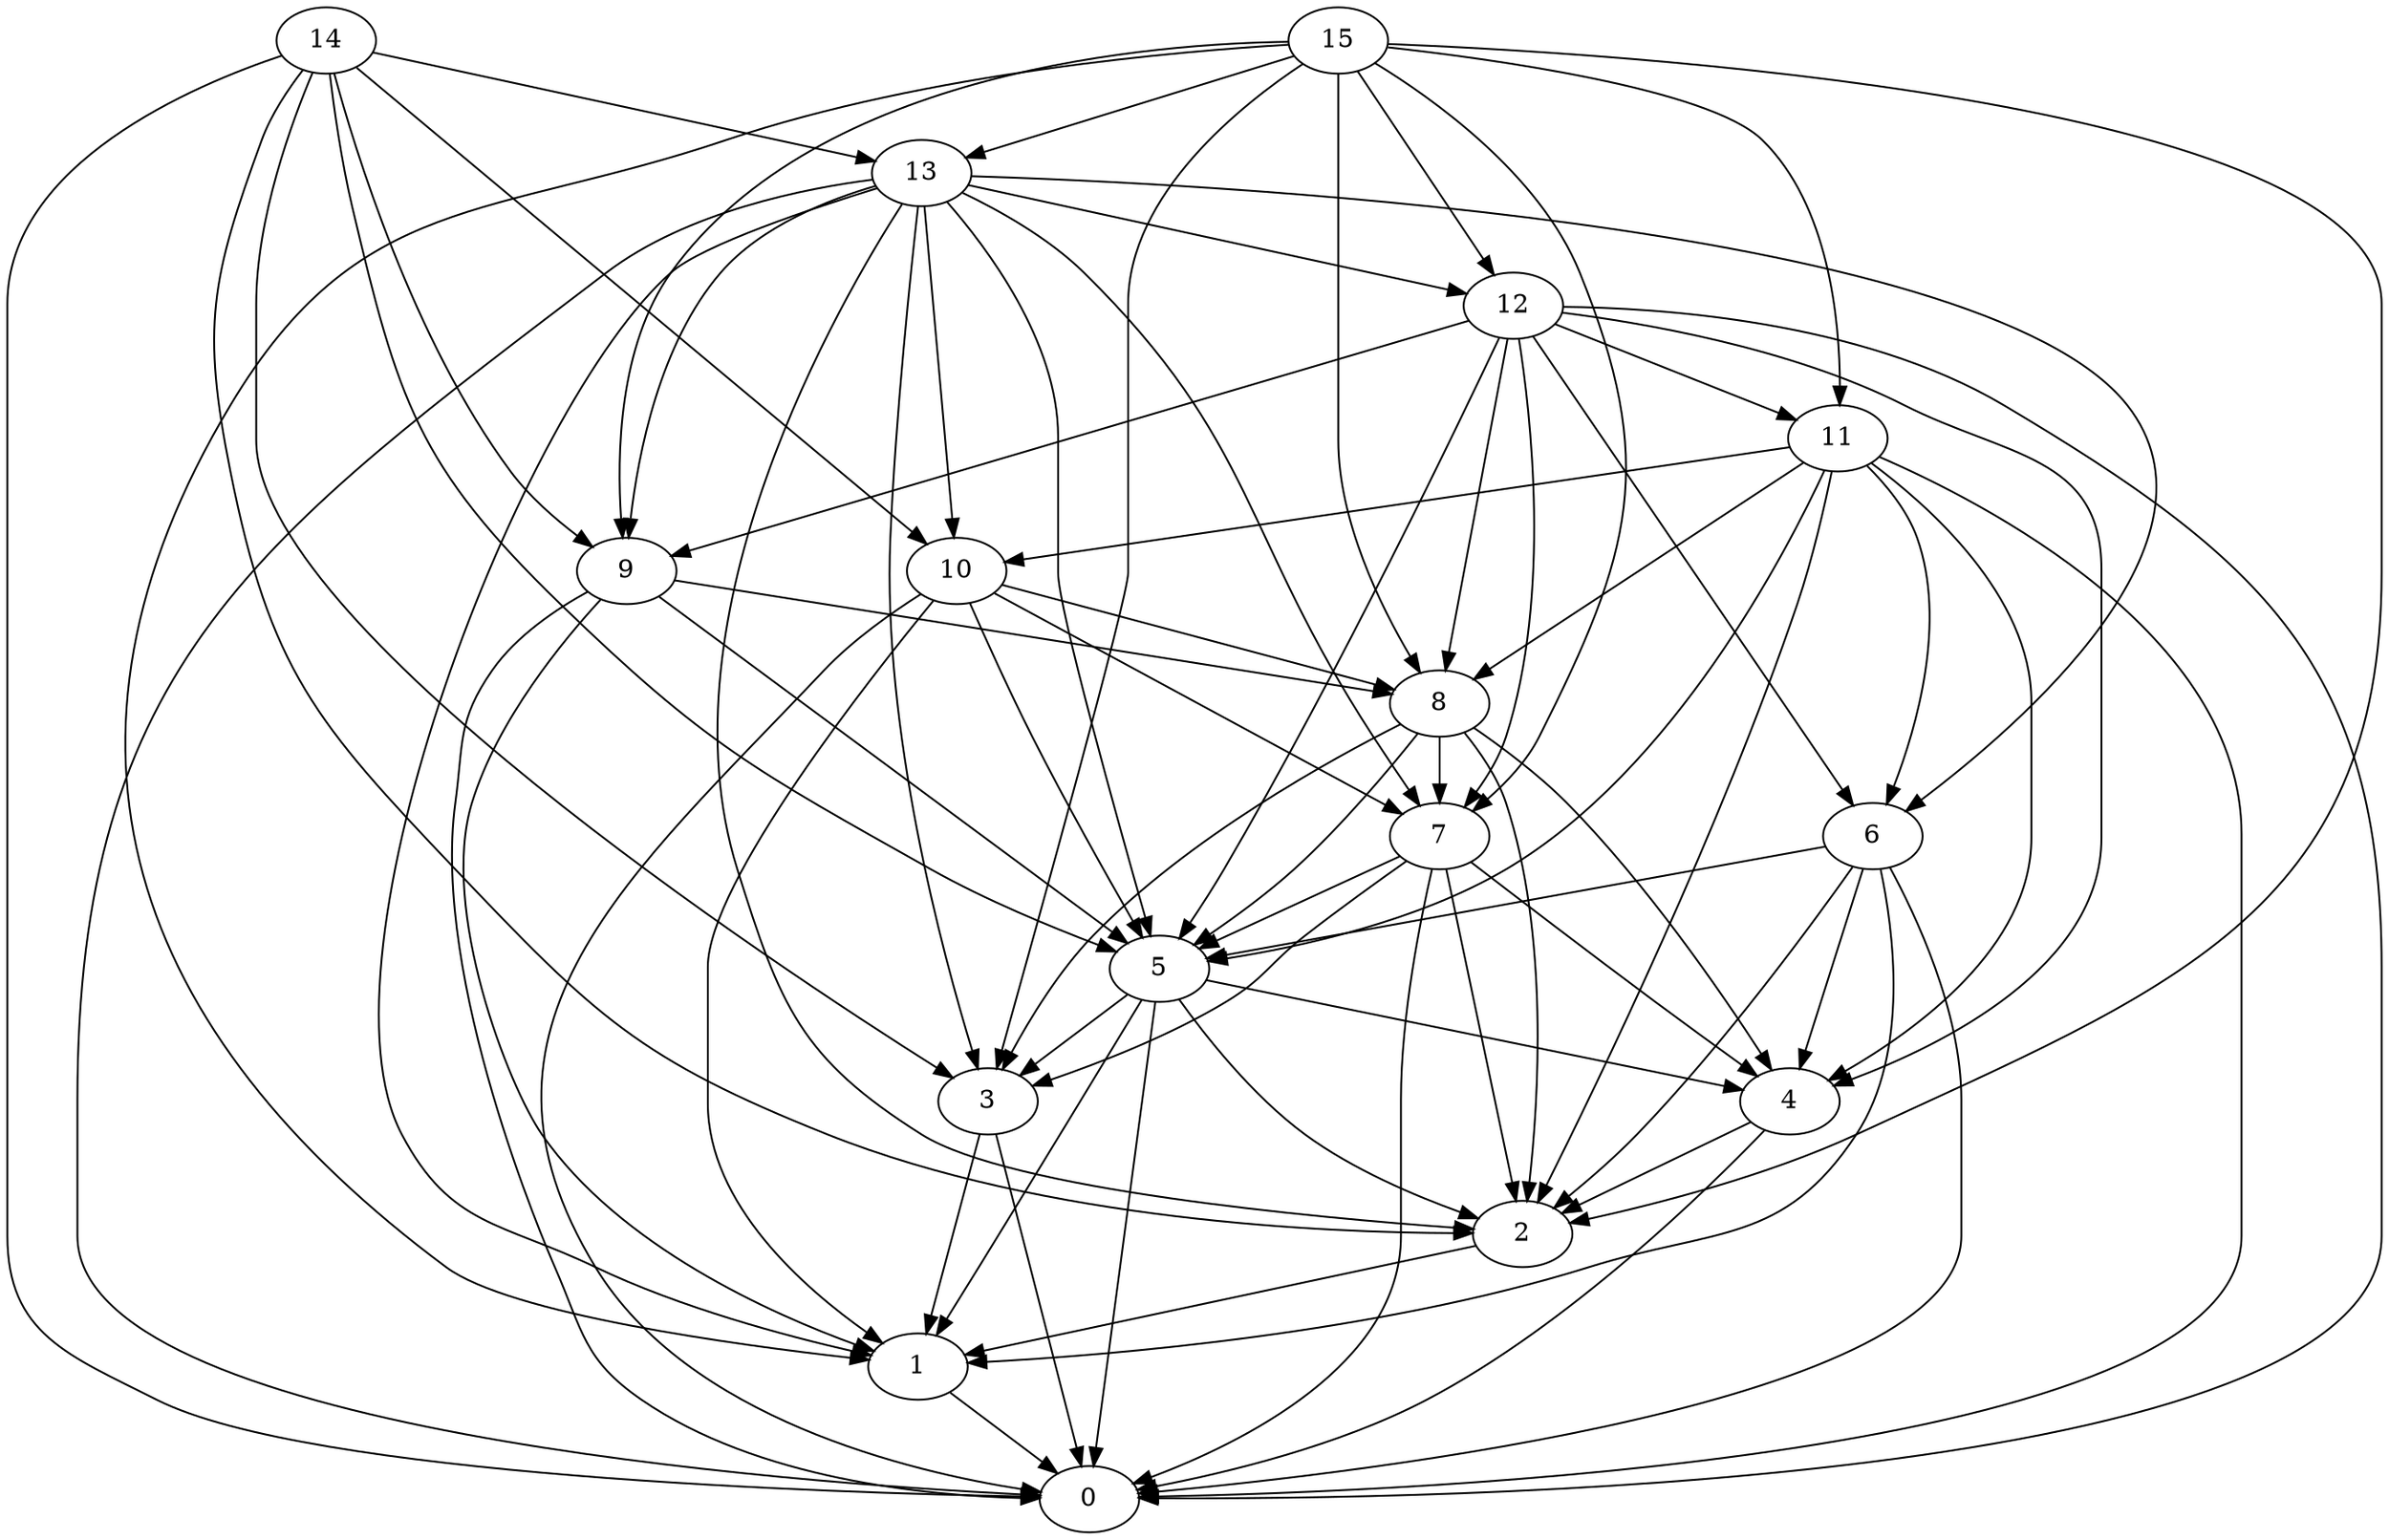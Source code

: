digraph "Random_Nodes_16_Density_4.75_CCR_9.90_WeightType_Random" {
	graph ["Duplicate states"=0,
		GraphType=Random,
		"Max states in OPEN"=0,
		Modes="120000ms; topo-ordered tasks, ; Pruning: task equivalence, fixed order ready list, ; F-value: ; Optimisation: best schedule length (\
SL) optimisation on equal, ",
		NumberOfTasks=16,
		"Pruned using list schedule length"=7156,
		"States removed from OPEN"=0,
		TargetSystem="Homogeneous-4",
		"Time to schedule (ms)"=232,
		"Total idle time"=30,
		"Total schedule length"=90,
		"Total sequential time"=96,
		"Total states created"=12341
	];
	14	["Finish time"=4,
		Processor=0,
		"Start time"=0,
		Weight=4];
	13	["Finish time"=18,
		Processor=0,
		"Start time"=11,
		Weight=7];
	14 -> 13	[Weight=10];
	10	["Finish time"=47,
		Processor=1,
		"Start time"=40,
		Weight=7];
	14 -> 10	[Weight=21];
	9	["Finish time"=40,
		Processor=1,
		"Start time"=30,
		Weight=10];
	14 -> 9	[Weight=16];
	5	["Finish time"=62,
		Processor=1,
		"Start time"=58,
		Weight=4];
	14 -> 5	[Weight=18];
	3	["Finish time"=65,
		Processor=1,
		"Start time"=62,
		Weight=3];
	14 -> 3	[Weight=4];
	2	["Finish time"=74,
		Processor=1,
		"Start time"=69,
		Weight=5];
	14 -> 2	[Weight=12];
	0	["Finish time"=90,
		Processor=1,
		"Start time"=84,
		Weight=6];
	14 -> 0	[Weight=21];
	15	["Finish time"=7,
		Processor=1,
		"Start time"=0,
		Weight=7];
	15 -> 13	[Weight=4];
	12	["Finish time"=26,
		Processor=0,
		"Start time"=18,
		Weight=8];
	15 -> 12	[Weight=10];
	11	["Finish time"=32,
		Processor=0,
		"Start time"=26,
		Weight=6];
	15 -> 11	[Weight=18];
	15 -> 9	[Weight=16];
	8	["Finish time"=51,
		Processor=1,
		"Start time"=47,
		Weight=4];
	15 -> 8	[Weight=14];
	7	["Finish time"=58,
		Processor=1,
		"Start time"=51,
		Weight=7];
	15 -> 7	[Weight=10];
	15 -> 3	[Weight=16];
	15 -> 2	[Weight=10];
	1	["Finish time"=84,
		Processor=1,
		"Start time"=74,
		Weight=10];
	15 -> 1	[Weight=6];
	13 -> 12	[Weight=4];
	13 -> 10	[Weight=16];
	13 -> 9	[Weight=6];
	13 -> 7	[Weight=8];
	6	["Finish time"=36,
		Processor=0,
		"Start time"=32,
		Weight=4];
	13 -> 6	[Weight=12];
	13 -> 5	[Weight=8];
	13 -> 3	[Weight=18];
	13 -> 2	[Weight=4];
	13 -> 1	[Weight=6];
	13 -> 0	[Weight=14];
	12 -> 11	[Weight=6];
	12 -> 9	[Weight=4];
	12 -> 8	[Weight=6];
	12 -> 7	[Weight=8];
	12 -> 6	[Weight=14];
	12 -> 5	[Weight=4];
	4	["Finish time"=69,
		Processor=1,
		"Start time"=65,
		Weight=4];
	12 -> 4	[Weight=21];
	12 -> 0	[Weight=10];
	11 -> 10	[Weight=4];
	11 -> 8	[Weight=4];
	11 -> 6	[Weight=21];
	11 -> 5	[Weight=16];
	11 -> 4	[Weight=12];
	11 -> 2	[Weight=10];
	11 -> 0	[Weight=21];
	10 -> 8	[Weight=18];
	10 -> 7	[Weight=16];
	10 -> 5	[Weight=21];
	10 -> 1	[Weight=21];
	10 -> 0	[Weight=10];
	9 -> 8	[Weight=8];
	9 -> 5	[Weight=8];
	9 -> 1	[Weight=18];
	9 -> 0	[Weight=18];
	8 -> 7	[Weight=21];
	8 -> 5	[Weight=21];
	8 -> 4	[Weight=12];
	8 -> 3	[Weight=10];
	8 -> 2	[Weight=4];
	7 -> 5	[Weight=16];
	7 -> 4	[Weight=21];
	7 -> 3	[Weight=21];
	7 -> 2	[Weight=8];
	7 -> 0	[Weight=14];
	6 -> 5	[Weight=8];
	6 -> 4	[Weight=10];
	6 -> 2	[Weight=6];
	6 -> 1	[Weight=8];
	6 -> 0	[Weight=21];
	5 -> 4	[Weight=12];
	5 -> 3	[Weight=12];
	5 -> 2	[Weight=12];
	5 -> 1	[Weight=6];
	5 -> 0	[Weight=18];
	4 -> 2	[Weight=16];
	4 -> 0	[Weight=21];
	3 -> 1	[Weight=21];
	3 -> 0	[Weight=12];
	2 -> 1	[Weight=4];
	1 -> 0	[Weight=14];
}
